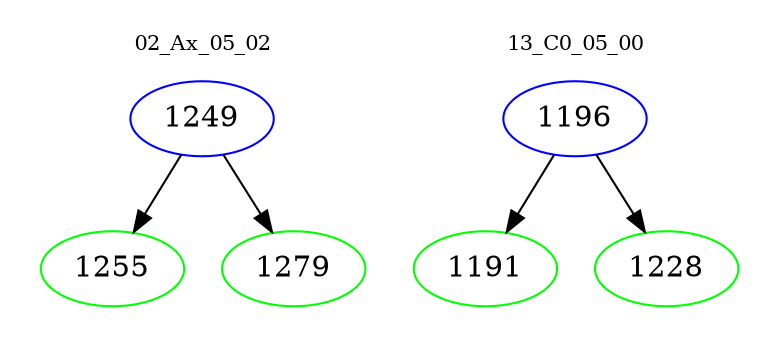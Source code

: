 digraph{
subgraph cluster_0 {
color = white
label = "02_Ax_05_02";
fontsize=10;
T0_1249 [label="1249", color="blue"]
T0_1249 -> T0_1255 [color="black"]
T0_1255 [label="1255", color="green"]
T0_1249 -> T0_1279 [color="black"]
T0_1279 [label="1279", color="green"]
}
subgraph cluster_1 {
color = white
label = "13_C0_05_00";
fontsize=10;
T1_1196 [label="1196", color="blue"]
T1_1196 -> T1_1191 [color="black"]
T1_1191 [label="1191", color="green"]
T1_1196 -> T1_1228 [color="black"]
T1_1228 [label="1228", color="green"]
}
}
